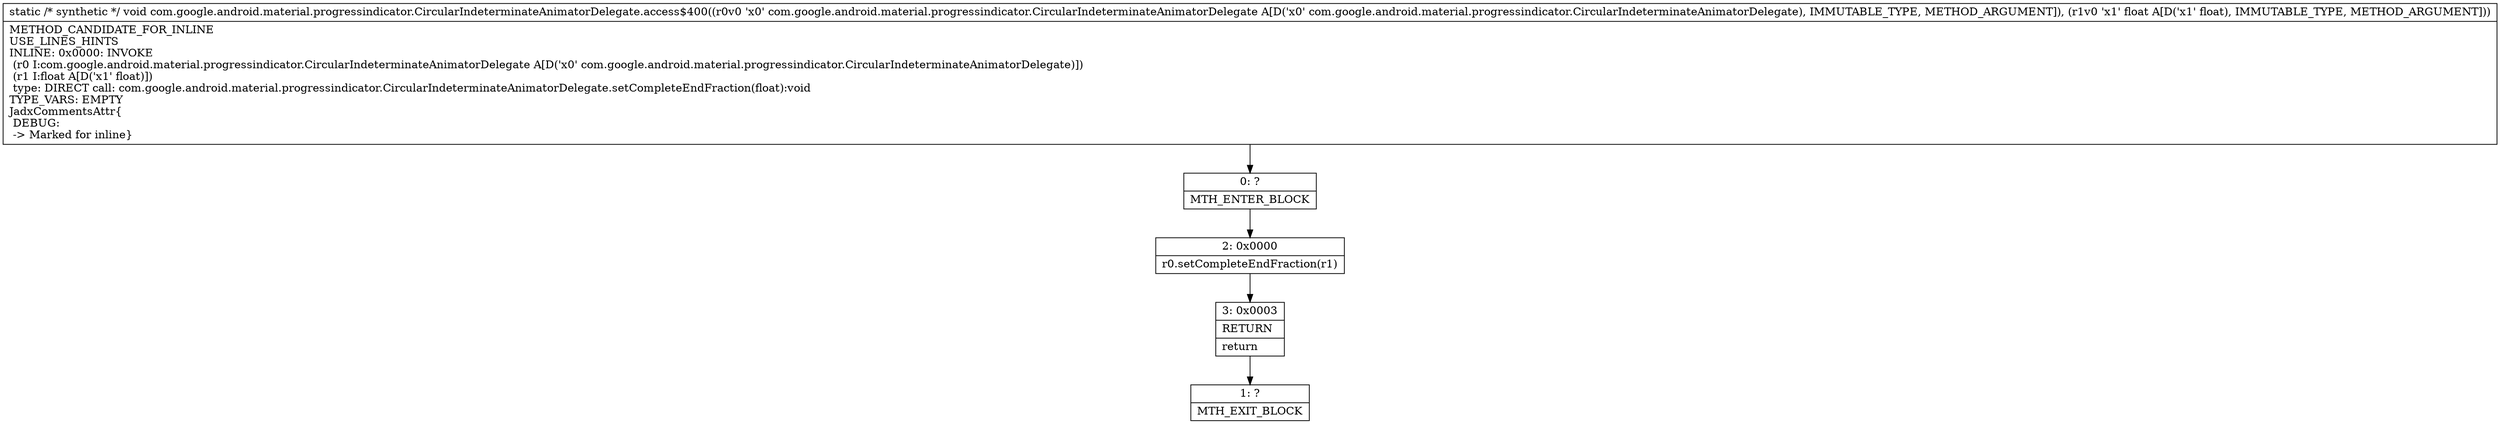 digraph "CFG forcom.google.android.material.progressindicator.CircularIndeterminateAnimatorDelegate.access$400(Lcom\/google\/android\/material\/progressindicator\/CircularIndeterminateAnimatorDelegate;F)V" {
Node_0 [shape=record,label="{0\:\ ?|MTH_ENTER_BLOCK\l}"];
Node_2 [shape=record,label="{2\:\ 0x0000|r0.setCompleteEndFraction(r1)\l}"];
Node_3 [shape=record,label="{3\:\ 0x0003|RETURN\l|return\l}"];
Node_1 [shape=record,label="{1\:\ ?|MTH_EXIT_BLOCK\l}"];
MethodNode[shape=record,label="{static \/* synthetic *\/ void com.google.android.material.progressindicator.CircularIndeterminateAnimatorDelegate.access$400((r0v0 'x0' com.google.android.material.progressindicator.CircularIndeterminateAnimatorDelegate A[D('x0' com.google.android.material.progressindicator.CircularIndeterminateAnimatorDelegate), IMMUTABLE_TYPE, METHOD_ARGUMENT]), (r1v0 'x1' float A[D('x1' float), IMMUTABLE_TYPE, METHOD_ARGUMENT]))  | METHOD_CANDIDATE_FOR_INLINE\lUSE_LINES_HINTS\lINLINE: 0x0000: INVOKE  \l  (r0 I:com.google.android.material.progressindicator.CircularIndeterminateAnimatorDelegate A[D('x0' com.google.android.material.progressindicator.CircularIndeterminateAnimatorDelegate)])\l  (r1 I:float A[D('x1' float)])\l type: DIRECT call: com.google.android.material.progressindicator.CircularIndeterminateAnimatorDelegate.setCompleteEndFraction(float):void\lTYPE_VARS: EMPTY\lJadxCommentsAttr\{\l DEBUG: \l \-\> Marked for inline\}\l}"];
MethodNode -> Node_0;Node_0 -> Node_2;
Node_2 -> Node_3;
Node_3 -> Node_1;
}

